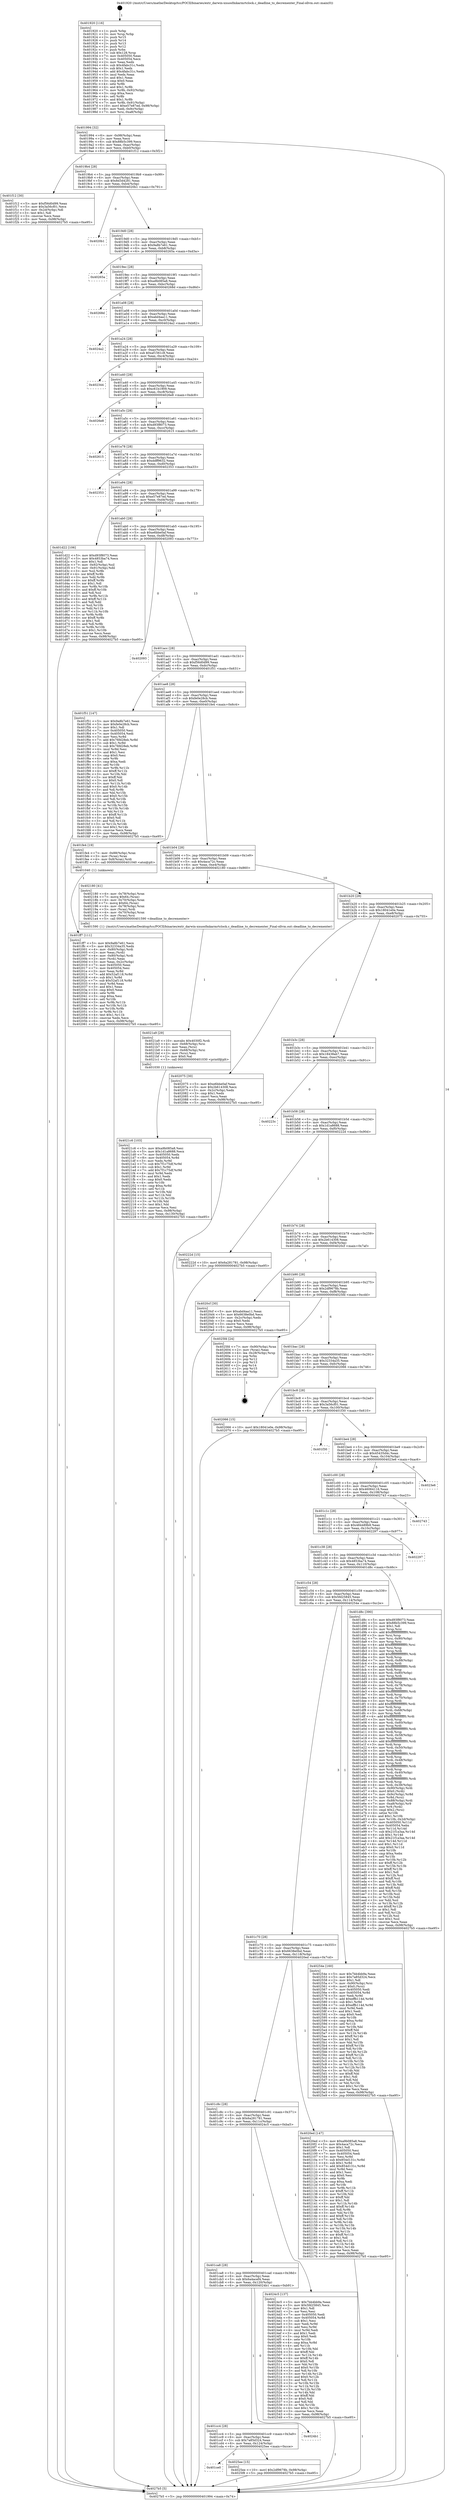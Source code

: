 digraph "0x401920" {
  label = "0x401920 (/mnt/c/Users/mathe/Desktop/tcc/POCII/binaries/extr_darwin-xnuosfmkarmrtclock.c_deadline_to_decrementer_Final-ollvm.out::main(0))"
  labelloc = "t"
  node[shape=record]

  Entry [label="",width=0.3,height=0.3,shape=circle,fillcolor=black,style=filled]
  "0x401994" [label="{
     0x401994 [32]\l
     | [instrs]\l
     &nbsp;&nbsp;0x401994 \<+6\>: mov -0x98(%rbp),%eax\l
     &nbsp;&nbsp;0x40199a \<+2\>: mov %eax,%ecx\l
     &nbsp;&nbsp;0x40199c \<+6\>: sub $0x88b5c399,%ecx\l
     &nbsp;&nbsp;0x4019a2 \<+6\>: mov %eax,-0xac(%rbp)\l
     &nbsp;&nbsp;0x4019a8 \<+6\>: mov %ecx,-0xb0(%rbp)\l
     &nbsp;&nbsp;0x4019ae \<+6\>: je 0000000000401f12 \<main+0x5f2\>\l
  }"]
  "0x401f12" [label="{
     0x401f12 [30]\l
     | [instrs]\l
     &nbsp;&nbsp;0x401f12 \<+5\>: mov $0xf56d0d99,%eax\l
     &nbsp;&nbsp;0x401f17 \<+5\>: mov $0x3a56cf01,%ecx\l
     &nbsp;&nbsp;0x401f1c \<+3\>: mov -0x2d(%rbp),%dl\l
     &nbsp;&nbsp;0x401f1f \<+3\>: test $0x1,%dl\l
     &nbsp;&nbsp;0x401f22 \<+3\>: cmovne %ecx,%eax\l
     &nbsp;&nbsp;0x401f25 \<+6\>: mov %eax,-0x98(%rbp)\l
     &nbsp;&nbsp;0x401f2b \<+5\>: jmp 00000000004027b5 \<main+0xe95\>\l
  }"]
  "0x4019b4" [label="{
     0x4019b4 [28]\l
     | [instrs]\l
     &nbsp;&nbsp;0x4019b4 \<+5\>: jmp 00000000004019b9 \<main+0x99\>\l
     &nbsp;&nbsp;0x4019b9 \<+6\>: mov -0xac(%rbp),%eax\l
     &nbsp;&nbsp;0x4019bf \<+5\>: sub $0x8d3d4281,%eax\l
     &nbsp;&nbsp;0x4019c4 \<+6\>: mov %eax,-0xb4(%rbp)\l
     &nbsp;&nbsp;0x4019ca \<+6\>: je 00000000004020b1 \<main+0x791\>\l
  }"]
  Exit [label="",width=0.3,height=0.3,shape=circle,fillcolor=black,style=filled,peripheries=2]
  "0x4020b1" [label="{
     0x4020b1\l
  }", style=dashed]
  "0x4019d0" [label="{
     0x4019d0 [28]\l
     | [instrs]\l
     &nbsp;&nbsp;0x4019d0 \<+5\>: jmp 00000000004019d5 \<main+0xb5\>\l
     &nbsp;&nbsp;0x4019d5 \<+6\>: mov -0xac(%rbp),%eax\l
     &nbsp;&nbsp;0x4019db \<+5\>: sub $0x9a8b7e61,%eax\l
     &nbsp;&nbsp;0x4019e0 \<+6\>: mov %eax,-0xb8(%rbp)\l
     &nbsp;&nbsp;0x4019e6 \<+6\>: je 000000000040265a \<main+0xd3a\>\l
  }"]
  "0x401ce0" [label="{
     0x401ce0\l
  }", style=dashed]
  "0x40265a" [label="{
     0x40265a\l
  }", style=dashed]
  "0x4019ec" [label="{
     0x4019ec [28]\l
     | [instrs]\l
     &nbsp;&nbsp;0x4019ec \<+5\>: jmp 00000000004019f1 \<main+0xd1\>\l
     &nbsp;&nbsp;0x4019f1 \<+6\>: mov -0xac(%rbp),%eax\l
     &nbsp;&nbsp;0x4019f7 \<+5\>: sub $0xa9b085a8,%eax\l
     &nbsp;&nbsp;0x4019fc \<+6\>: mov %eax,-0xbc(%rbp)\l
     &nbsp;&nbsp;0x401a02 \<+6\>: je 000000000040268d \<main+0xd6d\>\l
  }"]
  "0x4025ee" [label="{
     0x4025ee [15]\l
     | [instrs]\l
     &nbsp;&nbsp;0x4025ee \<+10\>: movl $0x2df9678b,-0x98(%rbp)\l
     &nbsp;&nbsp;0x4025f8 \<+5\>: jmp 00000000004027b5 \<main+0xe95\>\l
  }"]
  "0x40268d" [label="{
     0x40268d\l
  }", style=dashed]
  "0x401a08" [label="{
     0x401a08 [28]\l
     | [instrs]\l
     &nbsp;&nbsp;0x401a08 \<+5\>: jmp 0000000000401a0d \<main+0xed\>\l
     &nbsp;&nbsp;0x401a0d \<+6\>: mov -0xac(%rbp),%eax\l
     &nbsp;&nbsp;0x401a13 \<+5\>: sub $0xabd4aa11,%eax\l
     &nbsp;&nbsp;0x401a18 \<+6\>: mov %eax,-0xc0(%rbp)\l
     &nbsp;&nbsp;0x401a1e \<+6\>: je 00000000004024a2 \<main+0xb82\>\l
  }"]
  "0x401cc4" [label="{
     0x401cc4 [28]\l
     | [instrs]\l
     &nbsp;&nbsp;0x401cc4 \<+5\>: jmp 0000000000401cc9 \<main+0x3a9\>\l
     &nbsp;&nbsp;0x401cc9 \<+6\>: mov -0xac(%rbp),%eax\l
     &nbsp;&nbsp;0x401ccf \<+5\>: sub $0x7a85d324,%eax\l
     &nbsp;&nbsp;0x401cd4 \<+6\>: mov %eax,-0x124(%rbp)\l
     &nbsp;&nbsp;0x401cda \<+6\>: je 00000000004025ee \<main+0xcce\>\l
  }"]
  "0x4024a2" [label="{
     0x4024a2\l
  }", style=dashed]
  "0x401a24" [label="{
     0x401a24 [28]\l
     | [instrs]\l
     &nbsp;&nbsp;0x401a24 \<+5\>: jmp 0000000000401a29 \<main+0x109\>\l
     &nbsp;&nbsp;0x401a29 \<+6\>: mov -0xac(%rbp),%eax\l
     &nbsp;&nbsp;0x401a2f \<+5\>: sub $0xaf1561c8,%eax\l
     &nbsp;&nbsp;0x401a34 \<+6\>: mov %eax,-0xc4(%rbp)\l
     &nbsp;&nbsp;0x401a3a \<+6\>: je 0000000000402344 \<main+0xa24\>\l
  }"]
  "0x4024b1" [label="{
     0x4024b1\l
  }", style=dashed]
  "0x402344" [label="{
     0x402344\l
  }", style=dashed]
  "0x401a40" [label="{
     0x401a40 [28]\l
     | [instrs]\l
     &nbsp;&nbsp;0x401a40 \<+5\>: jmp 0000000000401a45 \<main+0x125\>\l
     &nbsp;&nbsp;0x401a45 \<+6\>: mov -0xac(%rbp),%eax\l
     &nbsp;&nbsp;0x401a4b \<+5\>: sub $0xc61b1909,%eax\l
     &nbsp;&nbsp;0x401a50 \<+6\>: mov %eax,-0xc8(%rbp)\l
     &nbsp;&nbsp;0x401a56 \<+6\>: je 00000000004026e8 \<main+0xdc8\>\l
  }"]
  "0x401ca8" [label="{
     0x401ca8 [28]\l
     | [instrs]\l
     &nbsp;&nbsp;0x401ca8 \<+5\>: jmp 0000000000401cad \<main+0x38d\>\l
     &nbsp;&nbsp;0x401cad \<+6\>: mov -0xac(%rbp),%eax\l
     &nbsp;&nbsp;0x401cb3 \<+5\>: sub $0x6a4acef4,%eax\l
     &nbsp;&nbsp;0x401cb8 \<+6\>: mov %eax,-0x120(%rbp)\l
     &nbsp;&nbsp;0x401cbe \<+6\>: je 00000000004024b1 \<main+0xb91\>\l
  }"]
  "0x4026e8" [label="{
     0x4026e8\l
  }", style=dashed]
  "0x401a5c" [label="{
     0x401a5c [28]\l
     | [instrs]\l
     &nbsp;&nbsp;0x401a5c \<+5\>: jmp 0000000000401a61 \<main+0x141\>\l
     &nbsp;&nbsp;0x401a61 \<+6\>: mov -0xac(%rbp),%eax\l
     &nbsp;&nbsp;0x401a67 \<+5\>: sub $0xd93f8073,%eax\l
     &nbsp;&nbsp;0x401a6c \<+6\>: mov %eax,-0xcc(%rbp)\l
     &nbsp;&nbsp;0x401a72 \<+6\>: je 0000000000402615 \<main+0xcf5\>\l
  }"]
  "0x4024c5" [label="{
     0x4024c5 [137]\l
     | [instrs]\l
     &nbsp;&nbsp;0x4024c5 \<+5\>: mov $0x7bb4bb9a,%eax\l
     &nbsp;&nbsp;0x4024ca \<+5\>: mov $0x5fd25845,%ecx\l
     &nbsp;&nbsp;0x4024cf \<+2\>: mov $0x1,%dl\l
     &nbsp;&nbsp;0x4024d1 \<+2\>: xor %esi,%esi\l
     &nbsp;&nbsp;0x4024d3 \<+7\>: mov 0x405050,%edi\l
     &nbsp;&nbsp;0x4024da \<+8\>: mov 0x405054,%r8d\l
     &nbsp;&nbsp;0x4024e2 \<+3\>: sub $0x1,%esi\l
     &nbsp;&nbsp;0x4024e5 \<+3\>: mov %edi,%r9d\l
     &nbsp;&nbsp;0x4024e8 \<+3\>: add %esi,%r9d\l
     &nbsp;&nbsp;0x4024eb \<+4\>: imul %r9d,%edi\l
     &nbsp;&nbsp;0x4024ef \<+3\>: and $0x1,%edi\l
     &nbsp;&nbsp;0x4024f2 \<+3\>: cmp $0x0,%edi\l
     &nbsp;&nbsp;0x4024f5 \<+4\>: sete %r10b\l
     &nbsp;&nbsp;0x4024f9 \<+4\>: cmp $0xa,%r8d\l
     &nbsp;&nbsp;0x4024fd \<+4\>: setl %r11b\l
     &nbsp;&nbsp;0x402501 \<+3\>: mov %r10b,%bl\l
     &nbsp;&nbsp;0x402504 \<+3\>: xor $0xff,%bl\l
     &nbsp;&nbsp;0x402507 \<+3\>: mov %r11b,%r14b\l
     &nbsp;&nbsp;0x40250a \<+4\>: xor $0xff,%r14b\l
     &nbsp;&nbsp;0x40250e \<+3\>: xor $0x0,%dl\l
     &nbsp;&nbsp;0x402511 \<+3\>: mov %bl,%r15b\l
     &nbsp;&nbsp;0x402514 \<+4\>: and $0x0,%r15b\l
     &nbsp;&nbsp;0x402518 \<+3\>: and %dl,%r10b\l
     &nbsp;&nbsp;0x40251b \<+3\>: mov %r14b,%r12b\l
     &nbsp;&nbsp;0x40251e \<+4\>: and $0x0,%r12b\l
     &nbsp;&nbsp;0x402522 \<+3\>: and %dl,%r11b\l
     &nbsp;&nbsp;0x402525 \<+3\>: or %r10b,%r15b\l
     &nbsp;&nbsp;0x402528 \<+3\>: or %r11b,%r12b\l
     &nbsp;&nbsp;0x40252b \<+3\>: xor %r12b,%r15b\l
     &nbsp;&nbsp;0x40252e \<+3\>: or %r14b,%bl\l
     &nbsp;&nbsp;0x402531 \<+3\>: xor $0xff,%bl\l
     &nbsp;&nbsp;0x402534 \<+3\>: or $0x0,%dl\l
     &nbsp;&nbsp;0x402537 \<+2\>: and %dl,%bl\l
     &nbsp;&nbsp;0x402539 \<+3\>: or %bl,%r15b\l
     &nbsp;&nbsp;0x40253c \<+4\>: test $0x1,%r15b\l
     &nbsp;&nbsp;0x402540 \<+3\>: cmovne %ecx,%eax\l
     &nbsp;&nbsp;0x402543 \<+6\>: mov %eax,-0x98(%rbp)\l
     &nbsp;&nbsp;0x402549 \<+5\>: jmp 00000000004027b5 \<main+0xe95\>\l
  }"]
  "0x402615" [label="{
     0x402615\l
  }", style=dashed]
  "0x401a78" [label="{
     0x401a78 [28]\l
     | [instrs]\l
     &nbsp;&nbsp;0x401a78 \<+5\>: jmp 0000000000401a7d \<main+0x15d\>\l
     &nbsp;&nbsp;0x401a7d \<+6\>: mov -0xac(%rbp),%eax\l
     &nbsp;&nbsp;0x401a83 \<+5\>: sub $0xddff9632,%eax\l
     &nbsp;&nbsp;0x401a88 \<+6\>: mov %eax,-0xd0(%rbp)\l
     &nbsp;&nbsp;0x401a8e \<+6\>: je 0000000000402353 \<main+0xa33\>\l
  }"]
  "0x4021c6" [label="{
     0x4021c6 [103]\l
     | [instrs]\l
     &nbsp;&nbsp;0x4021c6 \<+5\>: mov $0xa9b085a8,%esi\l
     &nbsp;&nbsp;0x4021cb \<+5\>: mov $0x1d1a8688,%ecx\l
     &nbsp;&nbsp;0x4021d0 \<+7\>: mov 0x405050,%edx\l
     &nbsp;&nbsp;0x4021d7 \<+8\>: mov 0x405054,%r8d\l
     &nbsp;&nbsp;0x4021df \<+3\>: mov %edx,%r9d\l
     &nbsp;&nbsp;0x4021e2 \<+7\>: sub $0x7f1c75df,%r9d\l
     &nbsp;&nbsp;0x4021e9 \<+4\>: sub $0x1,%r9d\l
     &nbsp;&nbsp;0x4021ed \<+7\>: add $0x7f1c75df,%r9d\l
     &nbsp;&nbsp;0x4021f4 \<+4\>: imul %r9d,%edx\l
     &nbsp;&nbsp;0x4021f8 \<+3\>: and $0x1,%edx\l
     &nbsp;&nbsp;0x4021fb \<+3\>: cmp $0x0,%edx\l
     &nbsp;&nbsp;0x4021fe \<+4\>: sete %r10b\l
     &nbsp;&nbsp;0x402202 \<+4\>: cmp $0xa,%r8d\l
     &nbsp;&nbsp;0x402206 \<+4\>: setl %r11b\l
     &nbsp;&nbsp;0x40220a \<+3\>: mov %r10b,%bl\l
     &nbsp;&nbsp;0x40220d \<+3\>: and %r11b,%bl\l
     &nbsp;&nbsp;0x402210 \<+3\>: xor %r11b,%r10b\l
     &nbsp;&nbsp;0x402213 \<+3\>: or %r10b,%bl\l
     &nbsp;&nbsp;0x402216 \<+3\>: test $0x1,%bl\l
     &nbsp;&nbsp;0x402219 \<+3\>: cmovne %ecx,%esi\l
     &nbsp;&nbsp;0x40221c \<+6\>: mov %esi,-0x98(%rbp)\l
     &nbsp;&nbsp;0x402222 \<+6\>: mov %eax,-0x130(%rbp)\l
     &nbsp;&nbsp;0x402228 \<+5\>: jmp 00000000004027b5 \<main+0xe95\>\l
  }"]
  "0x402353" [label="{
     0x402353\l
  }", style=dashed]
  "0x401a94" [label="{
     0x401a94 [28]\l
     | [instrs]\l
     &nbsp;&nbsp;0x401a94 \<+5\>: jmp 0000000000401a99 \<main+0x179\>\l
     &nbsp;&nbsp;0x401a99 \<+6\>: mov -0xac(%rbp),%eax\l
     &nbsp;&nbsp;0x401a9f \<+5\>: sub $0xe57e87ed,%eax\l
     &nbsp;&nbsp;0x401aa4 \<+6\>: mov %eax,-0xd4(%rbp)\l
     &nbsp;&nbsp;0x401aaa \<+6\>: je 0000000000401d22 \<main+0x402\>\l
  }"]
  "0x4021a9" [label="{
     0x4021a9 [29]\l
     | [instrs]\l
     &nbsp;&nbsp;0x4021a9 \<+10\>: movabs $0x4030f2,%rdi\l
     &nbsp;&nbsp;0x4021b3 \<+4\>: mov -0x68(%rbp),%rsi\l
     &nbsp;&nbsp;0x4021b7 \<+2\>: mov %eax,(%rsi)\l
     &nbsp;&nbsp;0x4021b9 \<+4\>: mov -0x68(%rbp),%rsi\l
     &nbsp;&nbsp;0x4021bd \<+2\>: mov (%rsi),%esi\l
     &nbsp;&nbsp;0x4021bf \<+2\>: mov $0x0,%al\l
     &nbsp;&nbsp;0x4021c1 \<+5\>: call 0000000000401030 \<printf@plt\>\l
     | [calls]\l
     &nbsp;&nbsp;0x401030 \{1\} (unknown)\l
  }"]
  "0x401d22" [label="{
     0x401d22 [106]\l
     | [instrs]\l
     &nbsp;&nbsp;0x401d22 \<+5\>: mov $0xd93f8073,%eax\l
     &nbsp;&nbsp;0x401d27 \<+5\>: mov $0x4853ba74,%ecx\l
     &nbsp;&nbsp;0x401d2c \<+2\>: mov $0x1,%dl\l
     &nbsp;&nbsp;0x401d2e \<+7\>: mov -0x92(%rbp),%sil\l
     &nbsp;&nbsp;0x401d35 \<+7\>: mov -0x91(%rbp),%dil\l
     &nbsp;&nbsp;0x401d3c \<+3\>: mov %sil,%r8b\l
     &nbsp;&nbsp;0x401d3f \<+4\>: xor $0xff,%r8b\l
     &nbsp;&nbsp;0x401d43 \<+3\>: mov %dil,%r9b\l
     &nbsp;&nbsp;0x401d46 \<+4\>: xor $0xff,%r9b\l
     &nbsp;&nbsp;0x401d4a \<+3\>: xor $0x1,%dl\l
     &nbsp;&nbsp;0x401d4d \<+3\>: mov %r8b,%r10b\l
     &nbsp;&nbsp;0x401d50 \<+4\>: and $0xff,%r10b\l
     &nbsp;&nbsp;0x401d54 \<+3\>: and %dl,%sil\l
     &nbsp;&nbsp;0x401d57 \<+3\>: mov %r9b,%r11b\l
     &nbsp;&nbsp;0x401d5a \<+4\>: and $0xff,%r11b\l
     &nbsp;&nbsp;0x401d5e \<+3\>: and %dl,%dil\l
     &nbsp;&nbsp;0x401d61 \<+3\>: or %sil,%r10b\l
     &nbsp;&nbsp;0x401d64 \<+3\>: or %dil,%r11b\l
     &nbsp;&nbsp;0x401d67 \<+3\>: xor %r11b,%r10b\l
     &nbsp;&nbsp;0x401d6a \<+3\>: or %r9b,%r8b\l
     &nbsp;&nbsp;0x401d6d \<+4\>: xor $0xff,%r8b\l
     &nbsp;&nbsp;0x401d71 \<+3\>: or $0x1,%dl\l
     &nbsp;&nbsp;0x401d74 \<+3\>: and %dl,%r8b\l
     &nbsp;&nbsp;0x401d77 \<+3\>: or %r8b,%r10b\l
     &nbsp;&nbsp;0x401d7a \<+4\>: test $0x1,%r10b\l
     &nbsp;&nbsp;0x401d7e \<+3\>: cmovne %ecx,%eax\l
     &nbsp;&nbsp;0x401d81 \<+6\>: mov %eax,-0x98(%rbp)\l
     &nbsp;&nbsp;0x401d87 \<+5\>: jmp 00000000004027b5 \<main+0xe95\>\l
  }"]
  "0x401ab0" [label="{
     0x401ab0 [28]\l
     | [instrs]\l
     &nbsp;&nbsp;0x401ab0 \<+5\>: jmp 0000000000401ab5 \<main+0x195\>\l
     &nbsp;&nbsp;0x401ab5 \<+6\>: mov -0xac(%rbp),%eax\l
     &nbsp;&nbsp;0x401abb \<+5\>: sub $0xe6bbe0af,%eax\l
     &nbsp;&nbsp;0x401ac0 \<+6\>: mov %eax,-0xd8(%rbp)\l
     &nbsp;&nbsp;0x401ac6 \<+6\>: je 0000000000402093 \<main+0x773\>\l
  }"]
  "0x4027b5" [label="{
     0x4027b5 [5]\l
     | [instrs]\l
     &nbsp;&nbsp;0x4027b5 \<+5\>: jmp 0000000000401994 \<main+0x74\>\l
  }"]
  "0x401920" [label="{
     0x401920 [116]\l
     | [instrs]\l
     &nbsp;&nbsp;0x401920 \<+1\>: push %rbp\l
     &nbsp;&nbsp;0x401921 \<+3\>: mov %rsp,%rbp\l
     &nbsp;&nbsp;0x401924 \<+2\>: push %r15\l
     &nbsp;&nbsp;0x401926 \<+2\>: push %r14\l
     &nbsp;&nbsp;0x401928 \<+2\>: push %r13\l
     &nbsp;&nbsp;0x40192a \<+2\>: push %r12\l
     &nbsp;&nbsp;0x40192c \<+1\>: push %rbx\l
     &nbsp;&nbsp;0x40192d \<+7\>: sub $0x128,%rsp\l
     &nbsp;&nbsp;0x401934 \<+7\>: mov 0x405050,%eax\l
     &nbsp;&nbsp;0x40193b \<+7\>: mov 0x405054,%ecx\l
     &nbsp;&nbsp;0x401942 \<+2\>: mov %eax,%edx\l
     &nbsp;&nbsp;0x401944 \<+6\>: sub $0x4fabc31c,%edx\l
     &nbsp;&nbsp;0x40194a \<+3\>: sub $0x1,%edx\l
     &nbsp;&nbsp;0x40194d \<+6\>: add $0x4fabc31c,%edx\l
     &nbsp;&nbsp;0x401953 \<+3\>: imul %edx,%eax\l
     &nbsp;&nbsp;0x401956 \<+3\>: and $0x1,%eax\l
     &nbsp;&nbsp;0x401959 \<+3\>: cmp $0x0,%eax\l
     &nbsp;&nbsp;0x40195c \<+4\>: sete %r8b\l
     &nbsp;&nbsp;0x401960 \<+4\>: and $0x1,%r8b\l
     &nbsp;&nbsp;0x401964 \<+7\>: mov %r8b,-0x92(%rbp)\l
     &nbsp;&nbsp;0x40196b \<+3\>: cmp $0xa,%ecx\l
     &nbsp;&nbsp;0x40196e \<+4\>: setl %r8b\l
     &nbsp;&nbsp;0x401972 \<+4\>: and $0x1,%r8b\l
     &nbsp;&nbsp;0x401976 \<+7\>: mov %r8b,-0x91(%rbp)\l
     &nbsp;&nbsp;0x40197d \<+10\>: movl $0xe57e87ed,-0x98(%rbp)\l
     &nbsp;&nbsp;0x401987 \<+6\>: mov %edi,-0x9c(%rbp)\l
     &nbsp;&nbsp;0x40198d \<+7\>: mov %rsi,-0xa8(%rbp)\l
  }"]
  "0x401c8c" [label="{
     0x401c8c [28]\l
     | [instrs]\l
     &nbsp;&nbsp;0x401c8c \<+5\>: jmp 0000000000401c91 \<main+0x371\>\l
     &nbsp;&nbsp;0x401c91 \<+6\>: mov -0xac(%rbp),%eax\l
     &nbsp;&nbsp;0x401c97 \<+5\>: sub $0x6a281781,%eax\l
     &nbsp;&nbsp;0x401c9c \<+6\>: mov %eax,-0x11c(%rbp)\l
     &nbsp;&nbsp;0x401ca2 \<+6\>: je 00000000004024c5 \<main+0xba5\>\l
  }"]
  "0x402093" [label="{
     0x402093\l
  }", style=dashed]
  "0x401acc" [label="{
     0x401acc [28]\l
     | [instrs]\l
     &nbsp;&nbsp;0x401acc \<+5\>: jmp 0000000000401ad1 \<main+0x1b1\>\l
     &nbsp;&nbsp;0x401ad1 \<+6\>: mov -0xac(%rbp),%eax\l
     &nbsp;&nbsp;0x401ad7 \<+5\>: sub $0xf56d0d99,%eax\l
     &nbsp;&nbsp;0x401adc \<+6\>: mov %eax,-0xdc(%rbp)\l
     &nbsp;&nbsp;0x401ae2 \<+6\>: je 0000000000401f51 \<main+0x631\>\l
  }"]
  "0x4020ed" [label="{
     0x4020ed [147]\l
     | [instrs]\l
     &nbsp;&nbsp;0x4020ed \<+5\>: mov $0xa9b085a8,%eax\l
     &nbsp;&nbsp;0x4020f2 \<+5\>: mov $0x4aca72c,%ecx\l
     &nbsp;&nbsp;0x4020f7 \<+2\>: mov $0x1,%dl\l
     &nbsp;&nbsp;0x4020f9 \<+7\>: mov 0x405050,%esi\l
     &nbsp;&nbsp;0x402100 \<+7\>: mov 0x405054,%edi\l
     &nbsp;&nbsp;0x402107 \<+3\>: mov %esi,%r8d\l
     &nbsp;&nbsp;0x40210a \<+7\>: sub $0x854d131c,%r8d\l
     &nbsp;&nbsp;0x402111 \<+4\>: sub $0x1,%r8d\l
     &nbsp;&nbsp;0x402115 \<+7\>: add $0x854d131c,%r8d\l
     &nbsp;&nbsp;0x40211c \<+4\>: imul %r8d,%esi\l
     &nbsp;&nbsp;0x402120 \<+3\>: and $0x1,%esi\l
     &nbsp;&nbsp;0x402123 \<+3\>: cmp $0x0,%esi\l
     &nbsp;&nbsp;0x402126 \<+4\>: sete %r9b\l
     &nbsp;&nbsp;0x40212a \<+3\>: cmp $0xa,%edi\l
     &nbsp;&nbsp;0x40212d \<+4\>: setl %r10b\l
     &nbsp;&nbsp;0x402131 \<+3\>: mov %r9b,%r11b\l
     &nbsp;&nbsp;0x402134 \<+4\>: xor $0xff,%r11b\l
     &nbsp;&nbsp;0x402138 \<+3\>: mov %r10b,%bl\l
     &nbsp;&nbsp;0x40213b \<+3\>: xor $0xff,%bl\l
     &nbsp;&nbsp;0x40213e \<+3\>: xor $0x1,%dl\l
     &nbsp;&nbsp;0x402141 \<+3\>: mov %r11b,%r14b\l
     &nbsp;&nbsp;0x402144 \<+4\>: and $0xff,%r14b\l
     &nbsp;&nbsp;0x402148 \<+3\>: and %dl,%r9b\l
     &nbsp;&nbsp;0x40214b \<+3\>: mov %bl,%r15b\l
     &nbsp;&nbsp;0x40214e \<+4\>: and $0xff,%r15b\l
     &nbsp;&nbsp;0x402152 \<+3\>: and %dl,%r10b\l
     &nbsp;&nbsp;0x402155 \<+3\>: or %r9b,%r14b\l
     &nbsp;&nbsp;0x402158 \<+3\>: or %r10b,%r15b\l
     &nbsp;&nbsp;0x40215b \<+3\>: xor %r15b,%r14b\l
     &nbsp;&nbsp;0x40215e \<+3\>: or %bl,%r11b\l
     &nbsp;&nbsp;0x402161 \<+4\>: xor $0xff,%r11b\l
     &nbsp;&nbsp;0x402165 \<+3\>: or $0x1,%dl\l
     &nbsp;&nbsp;0x402168 \<+3\>: and %dl,%r11b\l
     &nbsp;&nbsp;0x40216b \<+3\>: or %r11b,%r14b\l
     &nbsp;&nbsp;0x40216e \<+4\>: test $0x1,%r14b\l
     &nbsp;&nbsp;0x402172 \<+3\>: cmovne %ecx,%eax\l
     &nbsp;&nbsp;0x402175 \<+6\>: mov %eax,-0x98(%rbp)\l
     &nbsp;&nbsp;0x40217b \<+5\>: jmp 00000000004027b5 \<main+0xe95\>\l
  }"]
  "0x401f51" [label="{
     0x401f51 [147]\l
     | [instrs]\l
     &nbsp;&nbsp;0x401f51 \<+5\>: mov $0x9a8b7e61,%eax\l
     &nbsp;&nbsp;0x401f56 \<+5\>: mov $0xfe0e28cb,%ecx\l
     &nbsp;&nbsp;0x401f5b \<+2\>: mov $0x1,%dl\l
     &nbsp;&nbsp;0x401f5d \<+7\>: mov 0x405050,%esi\l
     &nbsp;&nbsp;0x401f64 \<+7\>: mov 0x405054,%edi\l
     &nbsp;&nbsp;0x401f6b \<+3\>: mov %esi,%r8d\l
     &nbsp;&nbsp;0x401f6e \<+7\>: add $0x76fd28eb,%r8d\l
     &nbsp;&nbsp;0x401f75 \<+4\>: sub $0x1,%r8d\l
     &nbsp;&nbsp;0x401f79 \<+7\>: sub $0x76fd28eb,%r8d\l
     &nbsp;&nbsp;0x401f80 \<+4\>: imul %r8d,%esi\l
     &nbsp;&nbsp;0x401f84 \<+3\>: and $0x1,%esi\l
     &nbsp;&nbsp;0x401f87 \<+3\>: cmp $0x0,%esi\l
     &nbsp;&nbsp;0x401f8a \<+4\>: sete %r9b\l
     &nbsp;&nbsp;0x401f8e \<+3\>: cmp $0xa,%edi\l
     &nbsp;&nbsp;0x401f91 \<+4\>: setl %r10b\l
     &nbsp;&nbsp;0x401f95 \<+3\>: mov %r9b,%r11b\l
     &nbsp;&nbsp;0x401f98 \<+4\>: xor $0xff,%r11b\l
     &nbsp;&nbsp;0x401f9c \<+3\>: mov %r10b,%bl\l
     &nbsp;&nbsp;0x401f9f \<+3\>: xor $0xff,%bl\l
     &nbsp;&nbsp;0x401fa2 \<+3\>: xor $0x0,%dl\l
     &nbsp;&nbsp;0x401fa5 \<+3\>: mov %r11b,%r14b\l
     &nbsp;&nbsp;0x401fa8 \<+4\>: and $0x0,%r14b\l
     &nbsp;&nbsp;0x401fac \<+3\>: and %dl,%r9b\l
     &nbsp;&nbsp;0x401faf \<+3\>: mov %bl,%r15b\l
     &nbsp;&nbsp;0x401fb2 \<+4\>: and $0x0,%r15b\l
     &nbsp;&nbsp;0x401fb6 \<+3\>: and %dl,%r10b\l
     &nbsp;&nbsp;0x401fb9 \<+3\>: or %r9b,%r14b\l
     &nbsp;&nbsp;0x401fbc \<+3\>: or %r10b,%r15b\l
     &nbsp;&nbsp;0x401fbf \<+3\>: xor %r15b,%r14b\l
     &nbsp;&nbsp;0x401fc2 \<+3\>: or %bl,%r11b\l
     &nbsp;&nbsp;0x401fc5 \<+4\>: xor $0xff,%r11b\l
     &nbsp;&nbsp;0x401fc9 \<+3\>: or $0x0,%dl\l
     &nbsp;&nbsp;0x401fcc \<+3\>: and %dl,%r11b\l
     &nbsp;&nbsp;0x401fcf \<+3\>: or %r11b,%r14b\l
     &nbsp;&nbsp;0x401fd2 \<+4\>: test $0x1,%r14b\l
     &nbsp;&nbsp;0x401fd6 \<+3\>: cmovne %ecx,%eax\l
     &nbsp;&nbsp;0x401fd9 \<+6\>: mov %eax,-0x98(%rbp)\l
     &nbsp;&nbsp;0x401fdf \<+5\>: jmp 00000000004027b5 \<main+0xe95\>\l
  }"]
  "0x401ae8" [label="{
     0x401ae8 [28]\l
     | [instrs]\l
     &nbsp;&nbsp;0x401ae8 \<+5\>: jmp 0000000000401aed \<main+0x1cd\>\l
     &nbsp;&nbsp;0x401aed \<+6\>: mov -0xac(%rbp),%eax\l
     &nbsp;&nbsp;0x401af3 \<+5\>: sub $0xfe0e28cb,%eax\l
     &nbsp;&nbsp;0x401af8 \<+6\>: mov %eax,-0xe0(%rbp)\l
     &nbsp;&nbsp;0x401afe \<+6\>: je 0000000000401fe4 \<main+0x6c4\>\l
  }"]
  "0x401c70" [label="{
     0x401c70 [28]\l
     | [instrs]\l
     &nbsp;&nbsp;0x401c70 \<+5\>: jmp 0000000000401c75 \<main+0x355\>\l
     &nbsp;&nbsp;0x401c75 \<+6\>: mov -0xac(%rbp),%eax\l
     &nbsp;&nbsp;0x401c7b \<+5\>: sub $0x6638e0bd,%eax\l
     &nbsp;&nbsp;0x401c80 \<+6\>: mov %eax,-0x118(%rbp)\l
     &nbsp;&nbsp;0x401c86 \<+6\>: je 00000000004020ed \<main+0x7cd\>\l
  }"]
  "0x401fe4" [label="{
     0x401fe4 [19]\l
     | [instrs]\l
     &nbsp;&nbsp;0x401fe4 \<+7\>: mov -0x88(%rbp),%rax\l
     &nbsp;&nbsp;0x401feb \<+3\>: mov (%rax),%rax\l
     &nbsp;&nbsp;0x401fee \<+4\>: mov 0x8(%rax),%rdi\l
     &nbsp;&nbsp;0x401ff2 \<+5\>: call 0000000000401040 \<atoi@plt\>\l
     | [calls]\l
     &nbsp;&nbsp;0x401040 \{1\} (unknown)\l
  }"]
  "0x401b04" [label="{
     0x401b04 [28]\l
     | [instrs]\l
     &nbsp;&nbsp;0x401b04 \<+5\>: jmp 0000000000401b09 \<main+0x1e9\>\l
     &nbsp;&nbsp;0x401b09 \<+6\>: mov -0xac(%rbp),%eax\l
     &nbsp;&nbsp;0x401b0f \<+5\>: sub $0x4aca72c,%eax\l
     &nbsp;&nbsp;0x401b14 \<+6\>: mov %eax,-0xe4(%rbp)\l
     &nbsp;&nbsp;0x401b1a \<+6\>: je 0000000000402180 \<main+0x860\>\l
  }"]
  "0x40254e" [label="{
     0x40254e [160]\l
     | [instrs]\l
     &nbsp;&nbsp;0x40254e \<+5\>: mov $0x7bb4bb9a,%eax\l
     &nbsp;&nbsp;0x402553 \<+5\>: mov $0x7a85d324,%ecx\l
     &nbsp;&nbsp;0x402558 \<+2\>: mov $0x1,%dl\l
     &nbsp;&nbsp;0x40255a \<+7\>: mov -0x90(%rbp),%rsi\l
     &nbsp;&nbsp;0x402561 \<+6\>: movl $0x0,(%rsi)\l
     &nbsp;&nbsp;0x402567 \<+7\>: mov 0x405050,%edi\l
     &nbsp;&nbsp;0x40256e \<+8\>: mov 0x405054,%r8d\l
     &nbsp;&nbsp;0x402576 \<+3\>: mov %edi,%r9d\l
     &nbsp;&nbsp;0x402579 \<+7\>: add $0xeffb114d,%r9d\l
     &nbsp;&nbsp;0x402580 \<+4\>: sub $0x1,%r9d\l
     &nbsp;&nbsp;0x402584 \<+7\>: sub $0xeffb114d,%r9d\l
     &nbsp;&nbsp;0x40258b \<+4\>: imul %r9d,%edi\l
     &nbsp;&nbsp;0x40258f \<+3\>: and $0x1,%edi\l
     &nbsp;&nbsp;0x402592 \<+3\>: cmp $0x0,%edi\l
     &nbsp;&nbsp;0x402595 \<+4\>: sete %r10b\l
     &nbsp;&nbsp;0x402599 \<+4\>: cmp $0xa,%r8d\l
     &nbsp;&nbsp;0x40259d \<+4\>: setl %r11b\l
     &nbsp;&nbsp;0x4025a1 \<+3\>: mov %r10b,%bl\l
     &nbsp;&nbsp;0x4025a4 \<+3\>: xor $0xff,%bl\l
     &nbsp;&nbsp;0x4025a7 \<+3\>: mov %r11b,%r14b\l
     &nbsp;&nbsp;0x4025aa \<+4\>: xor $0xff,%r14b\l
     &nbsp;&nbsp;0x4025ae \<+3\>: xor $0x1,%dl\l
     &nbsp;&nbsp;0x4025b1 \<+3\>: mov %bl,%r15b\l
     &nbsp;&nbsp;0x4025b4 \<+4\>: and $0xff,%r15b\l
     &nbsp;&nbsp;0x4025b8 \<+3\>: and %dl,%r10b\l
     &nbsp;&nbsp;0x4025bb \<+3\>: mov %r14b,%r12b\l
     &nbsp;&nbsp;0x4025be \<+4\>: and $0xff,%r12b\l
     &nbsp;&nbsp;0x4025c2 \<+3\>: and %dl,%r11b\l
     &nbsp;&nbsp;0x4025c5 \<+3\>: or %r10b,%r15b\l
     &nbsp;&nbsp;0x4025c8 \<+3\>: or %r11b,%r12b\l
     &nbsp;&nbsp;0x4025cb \<+3\>: xor %r12b,%r15b\l
     &nbsp;&nbsp;0x4025ce \<+3\>: or %r14b,%bl\l
     &nbsp;&nbsp;0x4025d1 \<+3\>: xor $0xff,%bl\l
     &nbsp;&nbsp;0x4025d4 \<+3\>: or $0x1,%dl\l
     &nbsp;&nbsp;0x4025d7 \<+2\>: and %dl,%bl\l
     &nbsp;&nbsp;0x4025d9 \<+3\>: or %bl,%r15b\l
     &nbsp;&nbsp;0x4025dc \<+4\>: test $0x1,%r15b\l
     &nbsp;&nbsp;0x4025e0 \<+3\>: cmovne %ecx,%eax\l
     &nbsp;&nbsp;0x4025e3 \<+6\>: mov %eax,-0x98(%rbp)\l
     &nbsp;&nbsp;0x4025e9 \<+5\>: jmp 00000000004027b5 \<main+0xe95\>\l
  }"]
  "0x402180" [label="{
     0x402180 [41]\l
     | [instrs]\l
     &nbsp;&nbsp;0x402180 \<+4\>: mov -0x78(%rbp),%rax\l
     &nbsp;&nbsp;0x402184 \<+7\>: movq $0x64,(%rax)\l
     &nbsp;&nbsp;0x40218b \<+4\>: mov -0x70(%rbp),%rax\l
     &nbsp;&nbsp;0x40218f \<+7\>: movq $0x64,(%rax)\l
     &nbsp;&nbsp;0x402196 \<+4\>: mov -0x78(%rbp),%rax\l
     &nbsp;&nbsp;0x40219a \<+3\>: mov (%rax),%rdi\l
     &nbsp;&nbsp;0x40219d \<+4\>: mov -0x70(%rbp),%rax\l
     &nbsp;&nbsp;0x4021a1 \<+3\>: mov (%rax),%rsi\l
     &nbsp;&nbsp;0x4021a4 \<+5\>: call 0000000000401590 \<deadline_to_decrementer\>\l
     | [calls]\l
     &nbsp;&nbsp;0x401590 \{1\} (/mnt/c/Users/mathe/Desktop/tcc/POCII/binaries/extr_darwin-xnuosfmkarmrtclock.c_deadline_to_decrementer_Final-ollvm.out::deadline_to_decrementer)\l
  }"]
  "0x401b20" [label="{
     0x401b20 [28]\l
     | [instrs]\l
     &nbsp;&nbsp;0x401b20 \<+5\>: jmp 0000000000401b25 \<main+0x205\>\l
     &nbsp;&nbsp;0x401b25 \<+6\>: mov -0xac(%rbp),%eax\l
     &nbsp;&nbsp;0x401b2b \<+5\>: sub $0x18041e0e,%eax\l
     &nbsp;&nbsp;0x401b30 \<+6\>: mov %eax,-0xe8(%rbp)\l
     &nbsp;&nbsp;0x401b36 \<+6\>: je 0000000000402075 \<main+0x755\>\l
  }"]
  "0x401ff7" [label="{
     0x401ff7 [111]\l
     | [instrs]\l
     &nbsp;&nbsp;0x401ff7 \<+5\>: mov $0x9a8b7e61,%ecx\l
     &nbsp;&nbsp;0x401ffc \<+5\>: mov $0x32334a35,%edx\l
     &nbsp;&nbsp;0x402001 \<+4\>: mov -0x80(%rbp),%rdi\l
     &nbsp;&nbsp;0x402005 \<+2\>: mov %eax,(%rdi)\l
     &nbsp;&nbsp;0x402007 \<+4\>: mov -0x80(%rbp),%rdi\l
     &nbsp;&nbsp;0x40200b \<+2\>: mov (%rdi),%eax\l
     &nbsp;&nbsp;0x40200d \<+3\>: mov %eax,-0x2c(%rbp)\l
     &nbsp;&nbsp;0x402010 \<+7\>: mov 0x405050,%eax\l
     &nbsp;&nbsp;0x402017 \<+7\>: mov 0x405054,%esi\l
     &nbsp;&nbsp;0x40201e \<+3\>: mov %eax,%r8d\l
     &nbsp;&nbsp;0x402021 \<+7\>: add $0x52af118,%r8d\l
     &nbsp;&nbsp;0x402028 \<+4\>: sub $0x1,%r8d\l
     &nbsp;&nbsp;0x40202c \<+7\>: sub $0x52af118,%r8d\l
     &nbsp;&nbsp;0x402033 \<+4\>: imul %r8d,%eax\l
     &nbsp;&nbsp;0x402037 \<+3\>: and $0x1,%eax\l
     &nbsp;&nbsp;0x40203a \<+3\>: cmp $0x0,%eax\l
     &nbsp;&nbsp;0x40203d \<+4\>: sete %r9b\l
     &nbsp;&nbsp;0x402041 \<+3\>: cmp $0xa,%esi\l
     &nbsp;&nbsp;0x402044 \<+4\>: setl %r10b\l
     &nbsp;&nbsp;0x402048 \<+3\>: mov %r9b,%r11b\l
     &nbsp;&nbsp;0x40204b \<+3\>: and %r10b,%r11b\l
     &nbsp;&nbsp;0x40204e \<+3\>: xor %r10b,%r9b\l
     &nbsp;&nbsp;0x402051 \<+3\>: or %r9b,%r11b\l
     &nbsp;&nbsp;0x402054 \<+4\>: test $0x1,%r11b\l
     &nbsp;&nbsp;0x402058 \<+3\>: cmovne %edx,%ecx\l
     &nbsp;&nbsp;0x40205b \<+6\>: mov %ecx,-0x98(%rbp)\l
     &nbsp;&nbsp;0x402061 \<+5\>: jmp 00000000004027b5 \<main+0xe95\>\l
  }"]
  "0x402075" [label="{
     0x402075 [30]\l
     | [instrs]\l
     &nbsp;&nbsp;0x402075 \<+5\>: mov $0xe6bbe0af,%eax\l
     &nbsp;&nbsp;0x40207a \<+5\>: mov $0x2b614308,%ecx\l
     &nbsp;&nbsp;0x40207f \<+3\>: mov -0x2c(%rbp),%edx\l
     &nbsp;&nbsp;0x402082 \<+3\>: cmp $0x1,%edx\l
     &nbsp;&nbsp;0x402085 \<+3\>: cmovl %ecx,%eax\l
     &nbsp;&nbsp;0x402088 \<+6\>: mov %eax,-0x98(%rbp)\l
     &nbsp;&nbsp;0x40208e \<+5\>: jmp 00000000004027b5 \<main+0xe95\>\l
  }"]
  "0x401b3c" [label="{
     0x401b3c [28]\l
     | [instrs]\l
     &nbsp;&nbsp;0x401b3c \<+5\>: jmp 0000000000401b41 \<main+0x221\>\l
     &nbsp;&nbsp;0x401b41 \<+6\>: mov -0xac(%rbp),%eax\l
     &nbsp;&nbsp;0x401b47 \<+5\>: sub $0x18438ab7,%eax\l
     &nbsp;&nbsp;0x401b4c \<+6\>: mov %eax,-0xec(%rbp)\l
     &nbsp;&nbsp;0x401b52 \<+6\>: je 000000000040223c \<main+0x91c\>\l
  }"]
  "0x401c54" [label="{
     0x401c54 [28]\l
     | [instrs]\l
     &nbsp;&nbsp;0x401c54 \<+5\>: jmp 0000000000401c59 \<main+0x339\>\l
     &nbsp;&nbsp;0x401c59 \<+6\>: mov -0xac(%rbp),%eax\l
     &nbsp;&nbsp;0x401c5f \<+5\>: sub $0x5fd25845,%eax\l
     &nbsp;&nbsp;0x401c64 \<+6\>: mov %eax,-0x114(%rbp)\l
     &nbsp;&nbsp;0x401c6a \<+6\>: je 000000000040254e \<main+0xc2e\>\l
  }"]
  "0x40223c" [label="{
     0x40223c\l
  }", style=dashed]
  "0x401b58" [label="{
     0x401b58 [28]\l
     | [instrs]\l
     &nbsp;&nbsp;0x401b58 \<+5\>: jmp 0000000000401b5d \<main+0x23d\>\l
     &nbsp;&nbsp;0x401b5d \<+6\>: mov -0xac(%rbp),%eax\l
     &nbsp;&nbsp;0x401b63 \<+5\>: sub $0x1d1a8688,%eax\l
     &nbsp;&nbsp;0x401b68 \<+6\>: mov %eax,-0xf0(%rbp)\l
     &nbsp;&nbsp;0x401b6e \<+6\>: je 000000000040222d \<main+0x90d\>\l
  }"]
  "0x401d8c" [label="{
     0x401d8c [390]\l
     | [instrs]\l
     &nbsp;&nbsp;0x401d8c \<+5\>: mov $0xd93f8073,%eax\l
     &nbsp;&nbsp;0x401d91 \<+5\>: mov $0x88b5c399,%ecx\l
     &nbsp;&nbsp;0x401d96 \<+2\>: mov $0x1,%dl\l
     &nbsp;&nbsp;0x401d98 \<+3\>: mov %rsp,%rsi\l
     &nbsp;&nbsp;0x401d9b \<+4\>: add $0xfffffffffffffff0,%rsi\l
     &nbsp;&nbsp;0x401d9f \<+3\>: mov %rsi,%rsp\l
     &nbsp;&nbsp;0x401da2 \<+7\>: mov %rsi,-0x90(%rbp)\l
     &nbsp;&nbsp;0x401da9 \<+3\>: mov %rsp,%rsi\l
     &nbsp;&nbsp;0x401dac \<+4\>: add $0xfffffffffffffff0,%rsi\l
     &nbsp;&nbsp;0x401db0 \<+3\>: mov %rsi,%rsp\l
     &nbsp;&nbsp;0x401db3 \<+3\>: mov %rsp,%rdi\l
     &nbsp;&nbsp;0x401db6 \<+4\>: add $0xfffffffffffffff0,%rdi\l
     &nbsp;&nbsp;0x401dba \<+3\>: mov %rdi,%rsp\l
     &nbsp;&nbsp;0x401dbd \<+7\>: mov %rdi,-0x88(%rbp)\l
     &nbsp;&nbsp;0x401dc4 \<+3\>: mov %rsp,%rdi\l
     &nbsp;&nbsp;0x401dc7 \<+4\>: add $0xfffffffffffffff0,%rdi\l
     &nbsp;&nbsp;0x401dcb \<+3\>: mov %rdi,%rsp\l
     &nbsp;&nbsp;0x401dce \<+4\>: mov %rdi,-0x80(%rbp)\l
     &nbsp;&nbsp;0x401dd2 \<+3\>: mov %rsp,%rdi\l
     &nbsp;&nbsp;0x401dd5 \<+4\>: add $0xfffffffffffffff0,%rdi\l
     &nbsp;&nbsp;0x401dd9 \<+3\>: mov %rdi,%rsp\l
     &nbsp;&nbsp;0x401ddc \<+4\>: mov %rdi,-0x78(%rbp)\l
     &nbsp;&nbsp;0x401de0 \<+3\>: mov %rsp,%rdi\l
     &nbsp;&nbsp;0x401de3 \<+4\>: add $0xfffffffffffffff0,%rdi\l
     &nbsp;&nbsp;0x401de7 \<+3\>: mov %rdi,%rsp\l
     &nbsp;&nbsp;0x401dea \<+4\>: mov %rdi,-0x70(%rbp)\l
     &nbsp;&nbsp;0x401dee \<+3\>: mov %rsp,%rdi\l
     &nbsp;&nbsp;0x401df1 \<+4\>: add $0xfffffffffffffff0,%rdi\l
     &nbsp;&nbsp;0x401df5 \<+3\>: mov %rdi,%rsp\l
     &nbsp;&nbsp;0x401df8 \<+4\>: mov %rdi,-0x68(%rbp)\l
     &nbsp;&nbsp;0x401dfc \<+3\>: mov %rsp,%rdi\l
     &nbsp;&nbsp;0x401dff \<+4\>: add $0xfffffffffffffff0,%rdi\l
     &nbsp;&nbsp;0x401e03 \<+3\>: mov %rdi,%rsp\l
     &nbsp;&nbsp;0x401e06 \<+4\>: mov %rdi,-0x60(%rbp)\l
     &nbsp;&nbsp;0x401e0a \<+3\>: mov %rsp,%rdi\l
     &nbsp;&nbsp;0x401e0d \<+4\>: add $0xfffffffffffffff0,%rdi\l
     &nbsp;&nbsp;0x401e11 \<+3\>: mov %rdi,%rsp\l
     &nbsp;&nbsp;0x401e14 \<+4\>: mov %rdi,-0x58(%rbp)\l
     &nbsp;&nbsp;0x401e18 \<+3\>: mov %rsp,%rdi\l
     &nbsp;&nbsp;0x401e1b \<+4\>: add $0xfffffffffffffff0,%rdi\l
     &nbsp;&nbsp;0x401e1f \<+3\>: mov %rdi,%rsp\l
     &nbsp;&nbsp;0x401e22 \<+4\>: mov %rdi,-0x50(%rbp)\l
     &nbsp;&nbsp;0x401e26 \<+3\>: mov %rsp,%rdi\l
     &nbsp;&nbsp;0x401e29 \<+4\>: add $0xfffffffffffffff0,%rdi\l
     &nbsp;&nbsp;0x401e2d \<+3\>: mov %rdi,%rsp\l
     &nbsp;&nbsp;0x401e30 \<+4\>: mov %rdi,-0x48(%rbp)\l
     &nbsp;&nbsp;0x401e34 \<+3\>: mov %rsp,%rdi\l
     &nbsp;&nbsp;0x401e37 \<+4\>: add $0xfffffffffffffff0,%rdi\l
     &nbsp;&nbsp;0x401e3b \<+3\>: mov %rdi,%rsp\l
     &nbsp;&nbsp;0x401e3e \<+4\>: mov %rdi,-0x40(%rbp)\l
     &nbsp;&nbsp;0x401e42 \<+3\>: mov %rsp,%rdi\l
     &nbsp;&nbsp;0x401e45 \<+4\>: add $0xfffffffffffffff0,%rdi\l
     &nbsp;&nbsp;0x401e49 \<+3\>: mov %rdi,%rsp\l
     &nbsp;&nbsp;0x401e4c \<+4\>: mov %rdi,-0x38(%rbp)\l
     &nbsp;&nbsp;0x401e50 \<+7\>: mov -0x90(%rbp),%rdi\l
     &nbsp;&nbsp;0x401e57 \<+6\>: movl $0x0,(%rdi)\l
     &nbsp;&nbsp;0x401e5d \<+7\>: mov -0x9c(%rbp),%r8d\l
     &nbsp;&nbsp;0x401e64 \<+3\>: mov %r8d,(%rsi)\l
     &nbsp;&nbsp;0x401e67 \<+7\>: mov -0x88(%rbp),%rdi\l
     &nbsp;&nbsp;0x401e6e \<+7\>: mov -0xa8(%rbp),%r9\l
     &nbsp;&nbsp;0x401e75 \<+3\>: mov %r9,(%rdi)\l
     &nbsp;&nbsp;0x401e78 \<+3\>: cmpl $0x2,(%rsi)\l
     &nbsp;&nbsp;0x401e7b \<+4\>: setne %r10b\l
     &nbsp;&nbsp;0x401e7f \<+4\>: and $0x1,%r10b\l
     &nbsp;&nbsp;0x401e83 \<+4\>: mov %r10b,-0x2d(%rbp)\l
     &nbsp;&nbsp;0x401e87 \<+8\>: mov 0x405050,%r11d\l
     &nbsp;&nbsp;0x401e8f \<+7\>: mov 0x405054,%ebx\l
     &nbsp;&nbsp;0x401e96 \<+3\>: mov %r11d,%r14d\l
     &nbsp;&nbsp;0x401e99 \<+7\>: sub $0x21f1a3aa,%r14d\l
     &nbsp;&nbsp;0x401ea0 \<+4\>: sub $0x1,%r14d\l
     &nbsp;&nbsp;0x401ea4 \<+7\>: add $0x21f1a3aa,%r14d\l
     &nbsp;&nbsp;0x401eab \<+4\>: imul %r14d,%r11d\l
     &nbsp;&nbsp;0x401eaf \<+4\>: and $0x1,%r11d\l
     &nbsp;&nbsp;0x401eb3 \<+4\>: cmp $0x0,%r11d\l
     &nbsp;&nbsp;0x401eb7 \<+4\>: sete %r10b\l
     &nbsp;&nbsp;0x401ebb \<+3\>: cmp $0xa,%ebx\l
     &nbsp;&nbsp;0x401ebe \<+4\>: setl %r15b\l
     &nbsp;&nbsp;0x401ec2 \<+3\>: mov %r10b,%r12b\l
     &nbsp;&nbsp;0x401ec5 \<+4\>: xor $0xff,%r12b\l
     &nbsp;&nbsp;0x401ec9 \<+3\>: mov %r15b,%r13b\l
     &nbsp;&nbsp;0x401ecc \<+4\>: xor $0xff,%r13b\l
     &nbsp;&nbsp;0x401ed0 \<+3\>: xor $0x1,%dl\l
     &nbsp;&nbsp;0x401ed3 \<+3\>: mov %r12b,%sil\l
     &nbsp;&nbsp;0x401ed6 \<+4\>: and $0xff,%sil\l
     &nbsp;&nbsp;0x401eda \<+3\>: and %dl,%r10b\l
     &nbsp;&nbsp;0x401edd \<+3\>: mov %r13b,%dil\l
     &nbsp;&nbsp;0x401ee0 \<+4\>: and $0xff,%dil\l
     &nbsp;&nbsp;0x401ee4 \<+3\>: and %dl,%r15b\l
     &nbsp;&nbsp;0x401ee7 \<+3\>: or %r10b,%sil\l
     &nbsp;&nbsp;0x401eea \<+3\>: or %r15b,%dil\l
     &nbsp;&nbsp;0x401eed \<+3\>: xor %dil,%sil\l
     &nbsp;&nbsp;0x401ef0 \<+3\>: or %r13b,%r12b\l
     &nbsp;&nbsp;0x401ef3 \<+4\>: xor $0xff,%r12b\l
     &nbsp;&nbsp;0x401ef7 \<+3\>: or $0x1,%dl\l
     &nbsp;&nbsp;0x401efa \<+3\>: and %dl,%r12b\l
     &nbsp;&nbsp;0x401efd \<+3\>: or %r12b,%sil\l
     &nbsp;&nbsp;0x401f00 \<+4\>: test $0x1,%sil\l
     &nbsp;&nbsp;0x401f04 \<+3\>: cmovne %ecx,%eax\l
     &nbsp;&nbsp;0x401f07 \<+6\>: mov %eax,-0x98(%rbp)\l
     &nbsp;&nbsp;0x401f0d \<+5\>: jmp 00000000004027b5 \<main+0xe95\>\l
  }"]
  "0x40222d" [label="{
     0x40222d [15]\l
     | [instrs]\l
     &nbsp;&nbsp;0x40222d \<+10\>: movl $0x6a281781,-0x98(%rbp)\l
     &nbsp;&nbsp;0x402237 \<+5\>: jmp 00000000004027b5 \<main+0xe95\>\l
  }"]
  "0x401b74" [label="{
     0x401b74 [28]\l
     | [instrs]\l
     &nbsp;&nbsp;0x401b74 \<+5\>: jmp 0000000000401b79 \<main+0x259\>\l
     &nbsp;&nbsp;0x401b79 \<+6\>: mov -0xac(%rbp),%eax\l
     &nbsp;&nbsp;0x401b7f \<+5\>: sub $0x2b614308,%eax\l
     &nbsp;&nbsp;0x401b84 \<+6\>: mov %eax,-0xf4(%rbp)\l
     &nbsp;&nbsp;0x401b8a \<+6\>: je 00000000004020cf \<main+0x7af\>\l
  }"]
  "0x401c38" [label="{
     0x401c38 [28]\l
     | [instrs]\l
     &nbsp;&nbsp;0x401c38 \<+5\>: jmp 0000000000401c3d \<main+0x31d\>\l
     &nbsp;&nbsp;0x401c3d \<+6\>: mov -0xac(%rbp),%eax\l
     &nbsp;&nbsp;0x401c43 \<+5\>: sub $0x4853ba74,%eax\l
     &nbsp;&nbsp;0x401c48 \<+6\>: mov %eax,-0x110(%rbp)\l
     &nbsp;&nbsp;0x401c4e \<+6\>: je 0000000000401d8c \<main+0x46c\>\l
  }"]
  "0x4020cf" [label="{
     0x4020cf [30]\l
     | [instrs]\l
     &nbsp;&nbsp;0x4020cf \<+5\>: mov $0xabd4aa11,%eax\l
     &nbsp;&nbsp;0x4020d4 \<+5\>: mov $0x6638e0bd,%ecx\l
     &nbsp;&nbsp;0x4020d9 \<+3\>: mov -0x2c(%rbp),%edx\l
     &nbsp;&nbsp;0x4020dc \<+3\>: cmp $0x0,%edx\l
     &nbsp;&nbsp;0x4020df \<+3\>: cmove %ecx,%eax\l
     &nbsp;&nbsp;0x4020e2 \<+6\>: mov %eax,-0x98(%rbp)\l
     &nbsp;&nbsp;0x4020e8 \<+5\>: jmp 00000000004027b5 \<main+0xe95\>\l
  }"]
  "0x401b90" [label="{
     0x401b90 [28]\l
     | [instrs]\l
     &nbsp;&nbsp;0x401b90 \<+5\>: jmp 0000000000401b95 \<main+0x275\>\l
     &nbsp;&nbsp;0x401b95 \<+6\>: mov -0xac(%rbp),%eax\l
     &nbsp;&nbsp;0x401b9b \<+5\>: sub $0x2df9678b,%eax\l
     &nbsp;&nbsp;0x401ba0 \<+6\>: mov %eax,-0xf8(%rbp)\l
     &nbsp;&nbsp;0x401ba6 \<+6\>: je 00000000004025fd \<main+0xcdd\>\l
  }"]
  "0x402297" [label="{
     0x402297\l
  }", style=dashed]
  "0x4025fd" [label="{
     0x4025fd [24]\l
     | [instrs]\l
     &nbsp;&nbsp;0x4025fd \<+7\>: mov -0x90(%rbp),%rax\l
     &nbsp;&nbsp;0x402604 \<+2\>: mov (%rax),%eax\l
     &nbsp;&nbsp;0x402606 \<+4\>: lea -0x28(%rbp),%rsp\l
     &nbsp;&nbsp;0x40260a \<+1\>: pop %rbx\l
     &nbsp;&nbsp;0x40260b \<+2\>: pop %r12\l
     &nbsp;&nbsp;0x40260d \<+2\>: pop %r13\l
     &nbsp;&nbsp;0x40260f \<+2\>: pop %r14\l
     &nbsp;&nbsp;0x402611 \<+2\>: pop %r15\l
     &nbsp;&nbsp;0x402613 \<+1\>: pop %rbp\l
     &nbsp;&nbsp;0x402614 \<+1\>: ret\l
  }"]
  "0x401bac" [label="{
     0x401bac [28]\l
     | [instrs]\l
     &nbsp;&nbsp;0x401bac \<+5\>: jmp 0000000000401bb1 \<main+0x291\>\l
     &nbsp;&nbsp;0x401bb1 \<+6\>: mov -0xac(%rbp),%eax\l
     &nbsp;&nbsp;0x401bb7 \<+5\>: sub $0x32334a35,%eax\l
     &nbsp;&nbsp;0x401bbc \<+6\>: mov %eax,-0xfc(%rbp)\l
     &nbsp;&nbsp;0x401bc2 \<+6\>: je 0000000000402066 \<main+0x746\>\l
  }"]
  "0x401c1c" [label="{
     0x401c1c [28]\l
     | [instrs]\l
     &nbsp;&nbsp;0x401c1c \<+5\>: jmp 0000000000401c21 \<main+0x301\>\l
     &nbsp;&nbsp;0x401c21 \<+6\>: mov -0xac(%rbp),%eax\l
     &nbsp;&nbsp;0x401c27 \<+5\>: sub $0x484489b9,%eax\l
     &nbsp;&nbsp;0x401c2c \<+6\>: mov %eax,-0x10c(%rbp)\l
     &nbsp;&nbsp;0x401c32 \<+6\>: je 0000000000402297 \<main+0x977\>\l
  }"]
  "0x402066" [label="{
     0x402066 [15]\l
     | [instrs]\l
     &nbsp;&nbsp;0x402066 \<+10\>: movl $0x18041e0e,-0x98(%rbp)\l
     &nbsp;&nbsp;0x402070 \<+5\>: jmp 00000000004027b5 \<main+0xe95\>\l
  }"]
  "0x401bc8" [label="{
     0x401bc8 [28]\l
     | [instrs]\l
     &nbsp;&nbsp;0x401bc8 \<+5\>: jmp 0000000000401bcd \<main+0x2ad\>\l
     &nbsp;&nbsp;0x401bcd \<+6\>: mov -0xac(%rbp),%eax\l
     &nbsp;&nbsp;0x401bd3 \<+5\>: sub $0x3a56cf01,%eax\l
     &nbsp;&nbsp;0x401bd8 \<+6\>: mov %eax,-0x100(%rbp)\l
     &nbsp;&nbsp;0x401bde \<+6\>: je 0000000000401f30 \<main+0x610\>\l
  }"]
  "0x402743" [label="{
     0x402743\l
  }", style=dashed]
  "0x401f30" [label="{
     0x401f30\l
  }", style=dashed]
  "0x401be4" [label="{
     0x401be4 [28]\l
     | [instrs]\l
     &nbsp;&nbsp;0x401be4 \<+5\>: jmp 0000000000401be9 \<main+0x2c9\>\l
     &nbsp;&nbsp;0x401be9 \<+6\>: mov -0xac(%rbp),%eax\l
     &nbsp;&nbsp;0x401bef \<+5\>: sub $0x45435d4c,%eax\l
     &nbsp;&nbsp;0x401bf4 \<+6\>: mov %eax,-0x104(%rbp)\l
     &nbsp;&nbsp;0x401bfa \<+6\>: je 00000000004023e6 \<main+0xac6\>\l
  }"]
  "0x401c00" [label="{
     0x401c00 [28]\l
     | [instrs]\l
     &nbsp;&nbsp;0x401c00 \<+5\>: jmp 0000000000401c05 \<main+0x2e5\>\l
     &nbsp;&nbsp;0x401c05 \<+6\>: mov -0xac(%rbp),%eax\l
     &nbsp;&nbsp;0x401c0b \<+5\>: sub $0x46064116,%eax\l
     &nbsp;&nbsp;0x401c10 \<+6\>: mov %eax,-0x108(%rbp)\l
     &nbsp;&nbsp;0x401c16 \<+6\>: je 0000000000402743 \<main+0xe23\>\l
  }"]
  "0x4023e6" [label="{
     0x4023e6\l
  }", style=dashed]
  Entry -> "0x401920" [label=" 1"]
  "0x401994" -> "0x401f12" [label=" 1"]
  "0x401994" -> "0x4019b4" [label=" 14"]
  "0x4025fd" -> Exit [label=" 1"]
  "0x4019b4" -> "0x4020b1" [label=" 0"]
  "0x4019b4" -> "0x4019d0" [label=" 14"]
  "0x4025ee" -> "0x4027b5" [label=" 1"]
  "0x4019d0" -> "0x40265a" [label=" 0"]
  "0x4019d0" -> "0x4019ec" [label=" 14"]
  "0x401cc4" -> "0x401ce0" [label=" 0"]
  "0x4019ec" -> "0x40268d" [label=" 0"]
  "0x4019ec" -> "0x401a08" [label=" 14"]
  "0x401cc4" -> "0x4025ee" [label=" 1"]
  "0x401a08" -> "0x4024a2" [label=" 0"]
  "0x401a08" -> "0x401a24" [label=" 14"]
  "0x401ca8" -> "0x401cc4" [label=" 1"]
  "0x401a24" -> "0x402344" [label=" 0"]
  "0x401a24" -> "0x401a40" [label=" 14"]
  "0x401ca8" -> "0x4024b1" [label=" 0"]
  "0x401a40" -> "0x4026e8" [label=" 0"]
  "0x401a40" -> "0x401a5c" [label=" 14"]
  "0x40254e" -> "0x4027b5" [label=" 1"]
  "0x401a5c" -> "0x402615" [label=" 0"]
  "0x401a5c" -> "0x401a78" [label=" 14"]
  "0x4024c5" -> "0x4027b5" [label=" 1"]
  "0x401a78" -> "0x402353" [label=" 0"]
  "0x401a78" -> "0x401a94" [label=" 14"]
  "0x401c8c" -> "0x4024c5" [label=" 1"]
  "0x401a94" -> "0x401d22" [label=" 1"]
  "0x401a94" -> "0x401ab0" [label=" 13"]
  "0x401d22" -> "0x4027b5" [label=" 1"]
  "0x401920" -> "0x401994" [label=" 1"]
  "0x4027b5" -> "0x401994" [label=" 14"]
  "0x401c8c" -> "0x401ca8" [label=" 1"]
  "0x401ab0" -> "0x402093" [label=" 0"]
  "0x401ab0" -> "0x401acc" [label=" 13"]
  "0x40222d" -> "0x4027b5" [label=" 1"]
  "0x401acc" -> "0x401f51" [label=" 1"]
  "0x401acc" -> "0x401ae8" [label=" 12"]
  "0x4021c6" -> "0x4027b5" [label=" 1"]
  "0x401ae8" -> "0x401fe4" [label=" 1"]
  "0x401ae8" -> "0x401b04" [label=" 11"]
  "0x402180" -> "0x4021a9" [label=" 1"]
  "0x401b04" -> "0x402180" [label=" 1"]
  "0x401b04" -> "0x401b20" [label=" 10"]
  "0x4020ed" -> "0x4027b5" [label=" 1"]
  "0x401b20" -> "0x402075" [label=" 1"]
  "0x401b20" -> "0x401b3c" [label=" 9"]
  "0x401c70" -> "0x4020ed" [label=" 1"]
  "0x401b3c" -> "0x40223c" [label=" 0"]
  "0x401b3c" -> "0x401b58" [label=" 9"]
  "0x401c54" -> "0x401c70" [label=" 3"]
  "0x401b58" -> "0x40222d" [label=" 1"]
  "0x401b58" -> "0x401b74" [label=" 8"]
  "0x401c54" -> "0x40254e" [label=" 1"]
  "0x401b74" -> "0x4020cf" [label=" 1"]
  "0x401b74" -> "0x401b90" [label=" 7"]
  "0x4020cf" -> "0x4027b5" [label=" 1"]
  "0x401b90" -> "0x4025fd" [label=" 1"]
  "0x401b90" -> "0x401bac" [label=" 6"]
  "0x402075" -> "0x4027b5" [label=" 1"]
  "0x401bac" -> "0x402066" [label=" 1"]
  "0x401bac" -> "0x401bc8" [label=" 5"]
  "0x401ff7" -> "0x4027b5" [label=" 1"]
  "0x401bc8" -> "0x401f30" [label=" 0"]
  "0x401bc8" -> "0x401be4" [label=" 5"]
  "0x401fe4" -> "0x401ff7" [label=" 1"]
  "0x401be4" -> "0x4023e6" [label=" 0"]
  "0x401be4" -> "0x401c00" [label=" 5"]
  "0x401f51" -> "0x4027b5" [label=" 1"]
  "0x401c00" -> "0x402743" [label=" 0"]
  "0x401c00" -> "0x401c1c" [label=" 5"]
  "0x402066" -> "0x4027b5" [label=" 1"]
  "0x401c1c" -> "0x402297" [label=" 0"]
  "0x401c1c" -> "0x401c38" [label=" 5"]
  "0x401c70" -> "0x401c8c" [label=" 2"]
  "0x401c38" -> "0x401d8c" [label=" 1"]
  "0x401c38" -> "0x401c54" [label=" 4"]
  "0x4021a9" -> "0x4021c6" [label=" 1"]
  "0x401d8c" -> "0x4027b5" [label=" 1"]
  "0x401f12" -> "0x4027b5" [label=" 1"]
}
